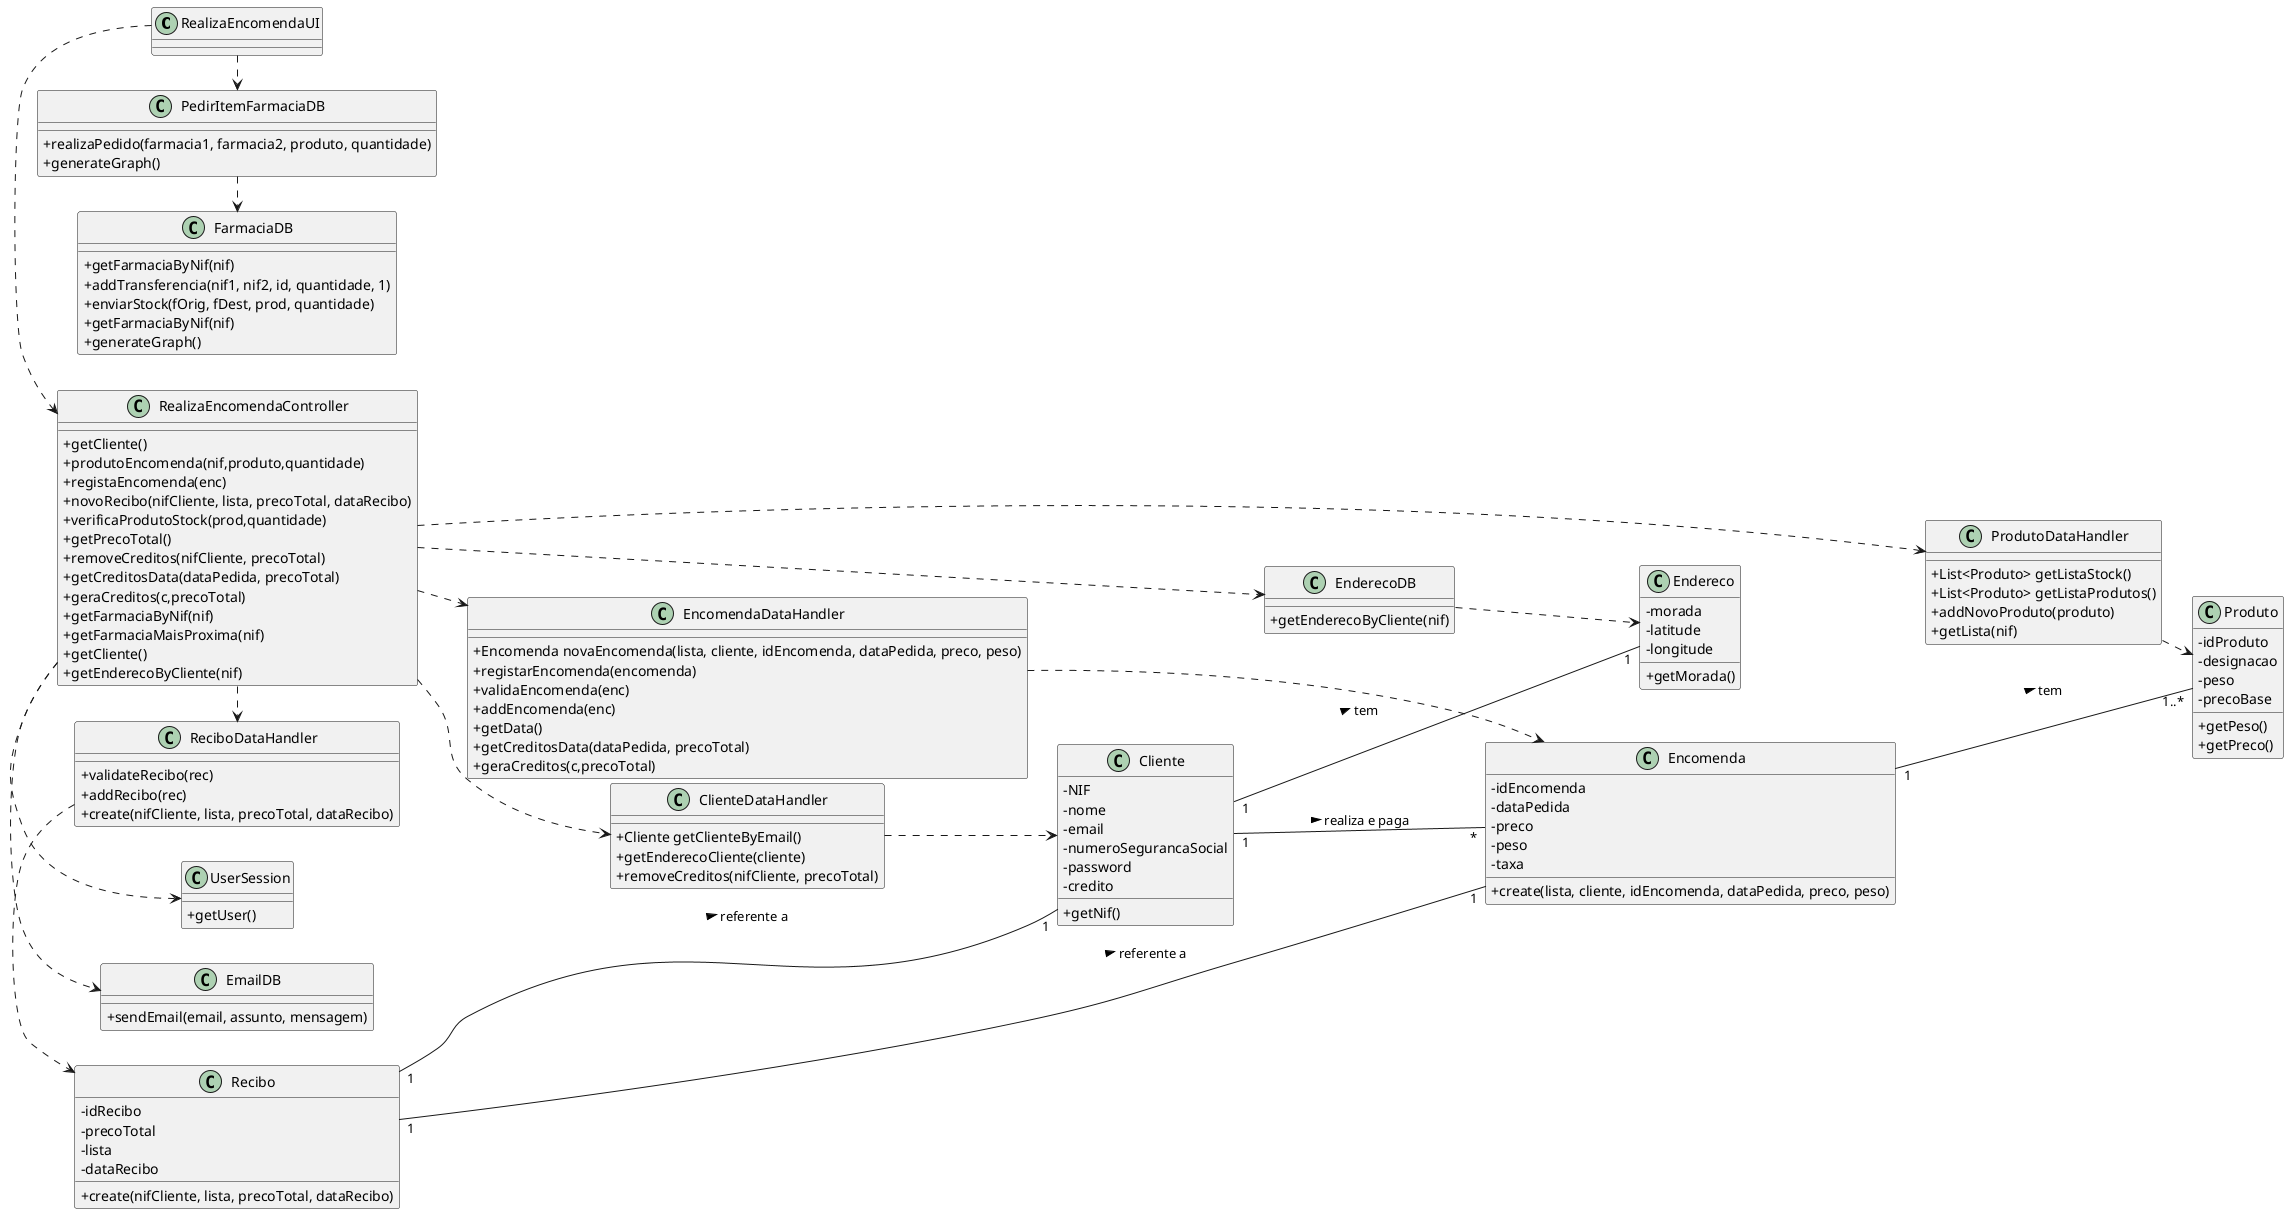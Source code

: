 @startuml
skinparam classAttributeIconSize 0
left to right direction


class RealizaEncomendaUI {
    
}

class RealizaEncomendaController {
    +getCliente()
    +produtoEncomenda(nif,produto,quantidade)
    +registaEncomenda(enc)
    +novoRecibo(nifCliente, lista, precoTotal, dataRecibo)
    +verificaProdutoStock(prod,quantidade)
    +getPrecoTotal()
    +removeCreditos(nifCliente, precoTotal)
    +getCreditosData(dataPedida, precoTotal)
    +geraCreditos(c,precoTotal)
    +getFarmaciaByNif(nif)
    +getFarmaciaMaisProxima(nif)
    +getCliente()
    +getEnderecoByCliente(nif)
}

class UserSession {
    +getUser()
}

class ClienteDataHandler {
    +Cliente getClienteByEmail()
    +getEnderecoCliente(cliente)
    +removeCreditos(nifCliente, precoTotal)
}

class EnderecoDB {
    +getEnderecoByCliente(nif)
}

class EmailDB {
    +sendEmail(email, assunto, mensagem)
}

class ReciboDataHandler {
    +validateRecibo(rec)
    +addRecibo(rec)
    +create(nifCliente, lista, precoTotal, dataRecibo)
}

class ProdutoDataHandler {
    +List<Produto> getListaStock()
    +List<Produto> getListaProdutos()
    +addNovoProduto(produto)
    +getLista(nif)
}

class EncomendaDataHandler {
    +Encomenda novaEncomenda(lista, cliente, idEncomenda, dataPedida, preco, peso)
    +registarEncomenda(encomenda)
    +validaEncomenda(enc)
    +addEncomenda(enc)
    +getData()
    +getCreditosData(dataPedida, precoTotal)
    +geraCreditos(c,precoTotal)
}

class FarmaciaDB {
    +getFarmaciaByNif(nif)
    +addTransferencia(nif1, nif2, id, quantidade, 1)
    +enviarStock(fOrig, fDest, prod, quantidade)
    +getFarmaciaByNif(nif)
    +generateGraph()
}

class PedirItemFarmaciaDB {
    +realizaPedido(farmacia1, farmacia2, produto, quantidade)
    +generateGraph()
}

class Recibo {
  -idRecibo
  -precoTotal
  -lista
  -dataRecibo
  +create(nifCliente, lista, precoTotal, dataRecibo)
}

class Encomenda {
  -idEncomenda
  -dataPedida
  -preco
  -peso
  -taxa
  +create(lista, cliente, idEncomenda, dataPedida, preco, peso)
}

class Produto {
    -idProduto
    -designacao
    -peso
    -precoBase
    +getPeso()
    +getPreco()
}

class Endereco {
  -morada
  -latitude
  -longitude
  +getMorada()
}

class Cliente {
  -NIF
  -nome
  -email
  -numeroSegurancaSocial
  -password
  -credito
  +getNif()
}

RealizaEncomendaUI .> RealizaEncomendaController

RealizaEncomendaController .> ClienteDataHandler
RealizaEncomendaController .> ProdutoDataHandler
RealizaEncomendaController .> EncomendaDataHandler
RealizaEncomendaController .> ReciboDataHandler
RealizaEncomendaController .> EmailDB

RealizaEncomendaController .> EnderecoDB

EnderecoDB .> Endereco

RealizaEncomendaController .> UserSession

RealizaEncomendaUI .> PedirItemFarmaciaDB

PedirItemFarmaciaDB .> FarmaciaDB

ClienteDataHandler .> Cliente
ProdutoDataHandler .> Produto
EncomendaDataHandler .> Encomenda
ReciboDataHandler .> Recibo

Recibo "1" -- "1" Encomenda: referente a >
Recibo "1" -- "1" Cliente: referente a >
Cliente "1" -- "*" Encomenda: realiza e paga >
Encomenda "1" -- "1..*" Produto: tem >
Cliente "1" -- "1" Endereco: tem >

@enduml